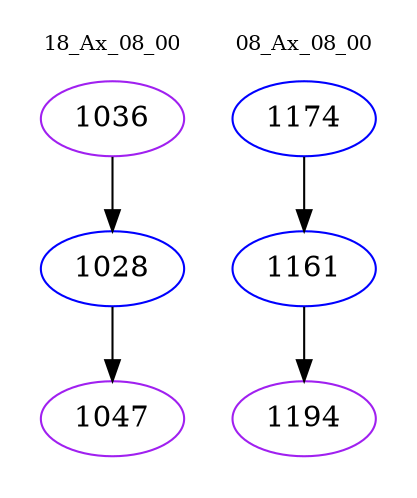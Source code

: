 digraph{
subgraph cluster_0 {
color = white
label = "18_Ax_08_00";
fontsize=10;
T0_1036 [label="1036", color="purple"]
T0_1036 -> T0_1028 [color="black"]
T0_1028 [label="1028", color="blue"]
T0_1028 -> T0_1047 [color="black"]
T0_1047 [label="1047", color="purple"]
}
subgraph cluster_1 {
color = white
label = "08_Ax_08_00";
fontsize=10;
T1_1174 [label="1174", color="blue"]
T1_1174 -> T1_1161 [color="black"]
T1_1161 [label="1161", color="blue"]
T1_1161 -> T1_1194 [color="black"]
T1_1194 [label="1194", color="purple"]
}
}
